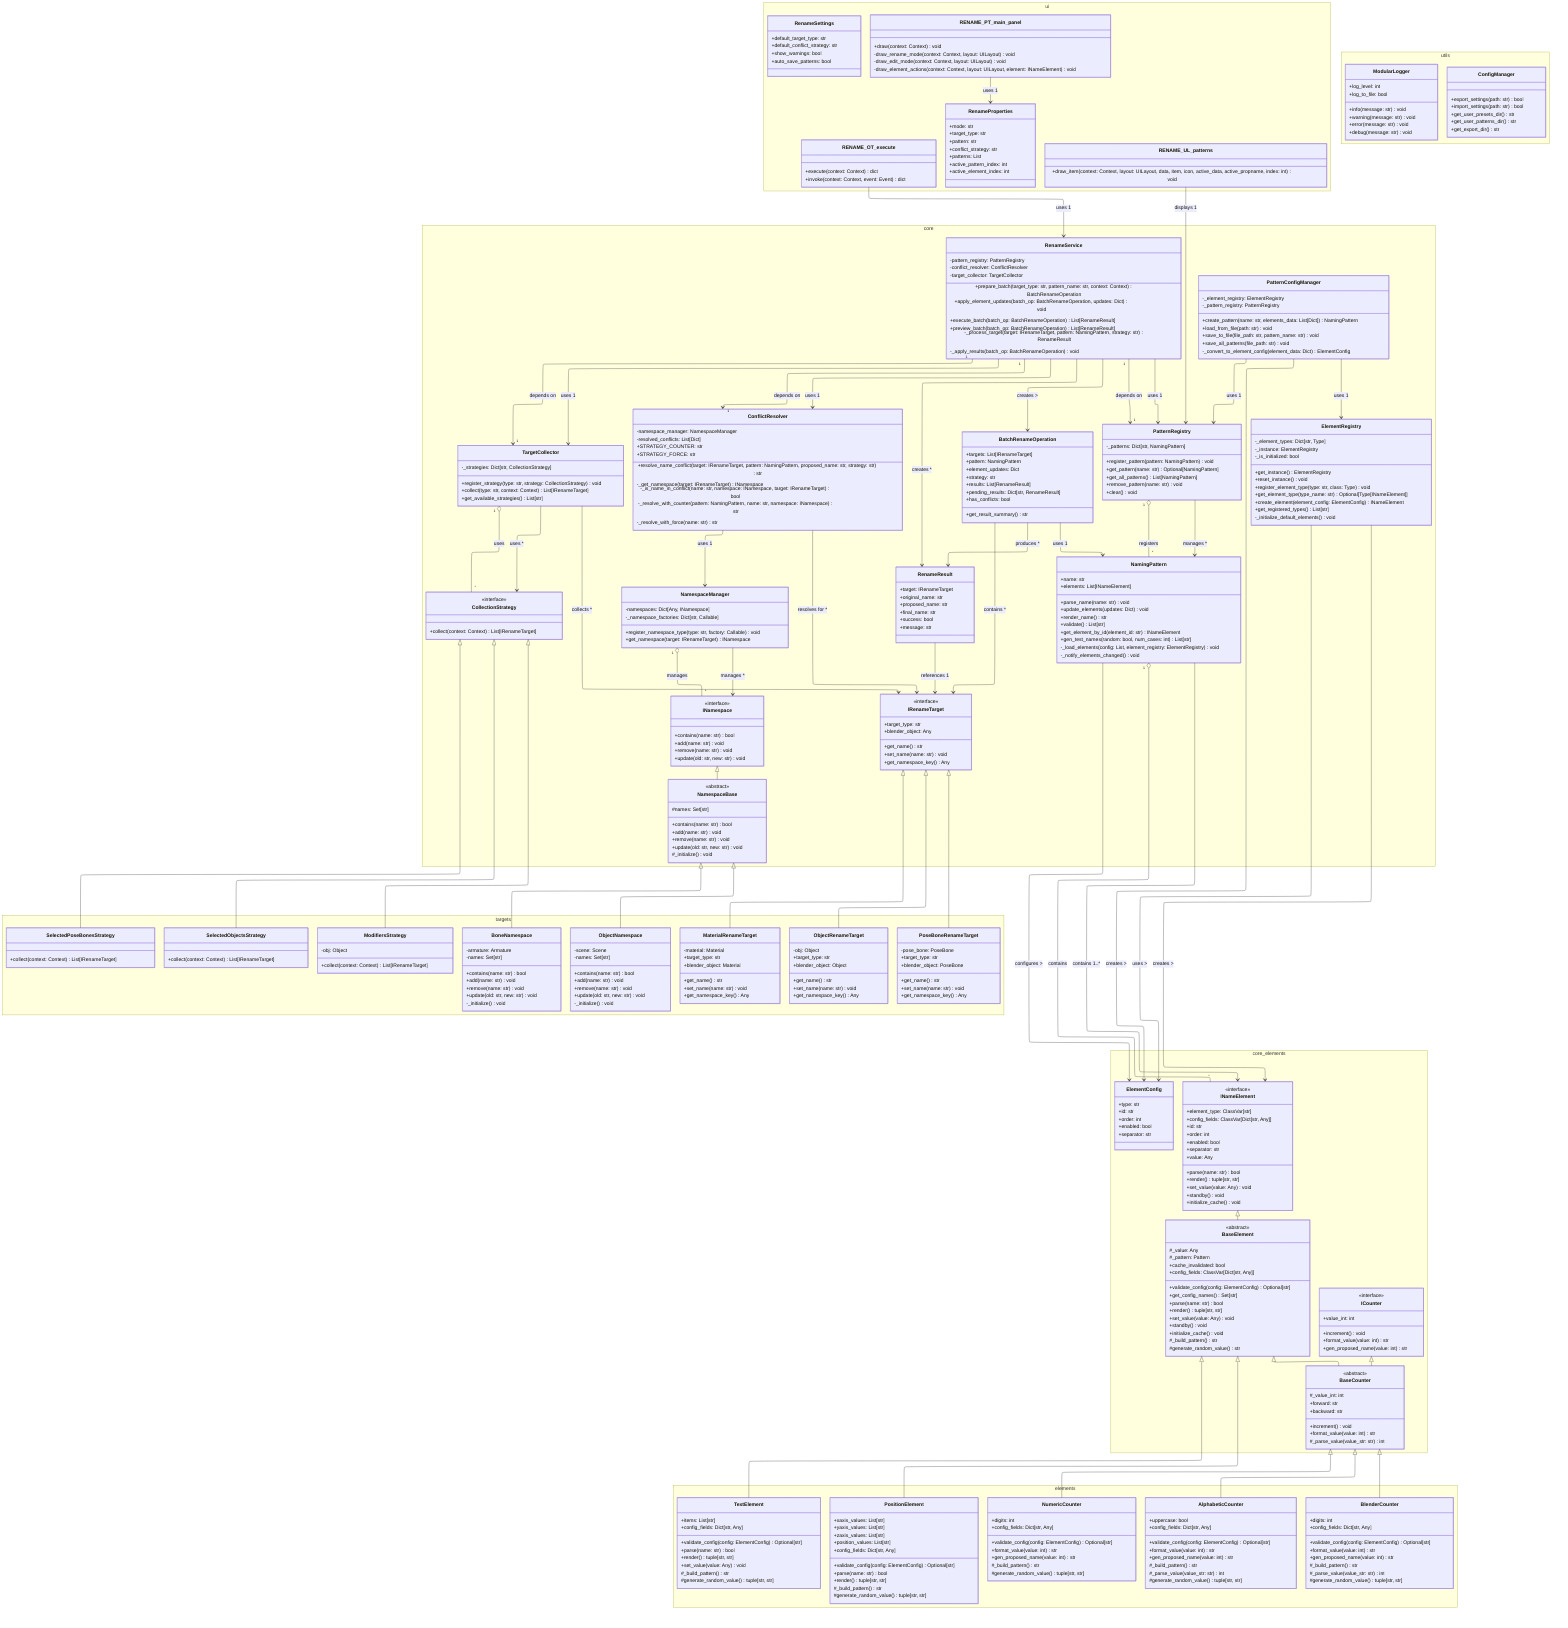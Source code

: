 ---
config:
  layout: elk
  theme: default
  dagre:
    ranksep: 100
    nodesep: 100
    edgesep: 10
  direction: TD
---

classDiagram
    namespace core_elements {
        class ElementConfig {
            +type: str
            +id: str
            +order: int
            +enabled: bool
            +separator: str
        }
        class INameElement {
            <<interface>>
            +element_type: ClassVar[str]
            +config_fields: ClassVar[Dict[str, Any]]
            +id: str
            +order: int
            +enabled: bool
            +separator: str
            +value: Any
            +parse(name: str) bool
            +render() tuple[str, str]
            +set_value(value: Any) void
            +standby() void
            +initialize_cache() void
        }
        class BaseElement {
            <<abstract>>
            #_value: Any
            #_pattern: Pattern
            +cache_invalidated: bool
            +config_fields: ClassVar[Dict[str, Any]]
            +validate_config(config: ElementConfig) Optional[str]
            +get_config_names() Set[str]
            +parse(name: str) bool
            +render() tuple[str, str]
            +set_value(value: Any) void
            +standby() void
            +initialize_cache() void
            #_build_pattern() str
            #generate_random_value() str
        }
        class ICounter {
            <<interface>>
            +value_int: int
            +increment() void
            +format_value(value: int) str
            +gen_proposed_name(value: int) str
        }
        class BaseCounter {
            <<abstract>>
            #_value_int: int
            +forward: str
            +backward: str
            +increment() void
            +format_value(value: int) str
            #_parse_value(value_str: str) int
        }
    }
    namespace elements {
        class TextElement {
            +items: List[str]
            +config_fields: Dict[str, Any]
            +validate_config(config: ElementConfig) Optional[str]
            +parse(name: str) bool
            +render() tuple[str, str]
            +set_value(value: Any) void
            #_build_pattern() str
            #generate_random_value() tuple[str, str]
        }
        class PositionElement {
            +xaxis_values: List[str]
            +yaxis_values: List[str]
            +zaxis_values: List[str]
            +position_values: List[str]
            +config_fields: Dict[str, Any]
            +validate_config(config: ElementConfig) Optional[str]
            +parse(name: str) bool
            +render() tuple[str, str]
            #_build_pattern() str
            #generate_random_value() tuple[str, str]
        }
        class NumericCounter {
            +digits: int
            +config_fields: Dict[str, Any]
            +validate_config(config: ElementConfig) Optional[str]
            +format_value(value: int) str
            +gen_proposed_name(value: int) str
            #_build_pattern() str
            #generate_random_value() tuple[str, str]
        }
        class BlenderCounter {
            +digits: int
            +config_fields: Dict[str, Any]
            +validate_config(config: ElementConfig) Optional[str]
            +format_value(value: int) str
            +gen_proposed_name(value: int) str
            #_build_pattern() str
            #_parse_value(value_str: str) int
            #generate_random_value() tuple[str, str]
        }
        class AlphabeticCounter {
            +uppercase: bool
            +config_fields: Dict[str, Any]
            +validate_config(config: ElementConfig) Optional[str]
            +format_value(value: int) str
            +gen_proposed_name(value: int) str
            #_build_pattern() str
            #_parse_value(value_str: str) int
            #generate_random_value() tuple[str, str]
        }
    }
    namespace core {
        class ElementRegistry {
            -_element_types: Dict[str, Type]
            -_instance: ElementRegistry
            -_is_initialized: bool
            +get_instance() ElementRegistry
            +reset_instance() void
            +register_element_type(type: str, class: Type) void
            +get_element_type(type_name: str) Optional[Type[INameElement]]
            +create_element(element_config: ElementConfig) INameElement
            +get_registered_types() List[str]
            -_initialize_default_elements() void
        }
        class NamingPattern {
            +name: str
            +elements: List[INameElement]
            +parse_name(name: str) void
            +update_elements(updates: Dict) void
            +render_name() str
            +validate() List[str]
            +get_element_by_id(element_id: str) INameElement
            +gen_test_names(random: bool, num_cases: int) List[str]
            -_load_elements(config: List, element_registry: ElementRegistry) void
            -_notify_elements_changed() void
        }
        class PatternRegistry {
            -_patterns: Dict[str, NamingPattern]
            +register_pattern(pattern: NamingPattern) void
            +get_pattern(name: str) Optional[NamingPattern]
            +get_all_patterns() List[NamingPattern]
            +remove_pattern(name: str) void
            +clear() void
        }
        class PatternConfigManager {
            -_element_registry: ElementRegistry
            -_pattern_registry: PatternRegistry
            +create_pattern(name: str, elements_data: List[Dict]) NamingPattern
            +load_from_file(path: str) void
            +save_to_file(file_path: str, pattern_name: str) void
            +save_all_patterns(file_path: str) void
            -_convert_to_element_config(element_data: Dict) ElementConfig
        }
        class IRenameTarget {
            <<interface>>
            +get_name() str
            +set_name(name: str) void
            +get_namespace_key() Any
            +target_type: str
            +blender_object: Any
        }
        class INamespace {
            <<interface>>
            +contains(name: str) bool
            +add(name: str) void
            +remove(name: str) void
            +update(old: str, new: str) void
        }
        class NamespaceBase {
            <<abstract>>
            #names: Set[str]
            +contains(name: str) bool
            +add(name: str) void
            +remove(name: str) void
            +update(old: str, new: str) void
            #_initialize() void
        }
        class NamespaceManager {
            -namespaces: Dict[Any, INamespace]
            -_namespace_factories: Dict[str, Callable]
            +register_namespace_type(type: str, factory: Callable) void
            +get_namespace(target: IRenameTarget) INamespace
        }
        class CollectionStrategy {
            <<interface>>
            +collect(context: Context) List[IRenameTarget]
        }
        class TargetCollector {
            -_strategies: Dict[str, CollectionStrategy]
            +register_strategy(type: str, strategy: CollectionStrategy) void
            +collect(type: str, context: Context) List[IRenameTarget]
            +get_available_strategies() List[str]
        }
        class ConflictResolver {
            -namespace_manager: NamespaceManager
            -resolved_conflicts: List[Dict]
            +STRATEGY_COUNTER: str
            +STRATEGY_FORCE: str
            +resolve_name_conflict(target: IRenameTarget, pattern: NamingPattern, proposed_name: str, strategy: str) str
            -_get_namespace(target: IRenameTarget) INamespace
            -_is_name_in_conflict(name: str, namespace: INamespace, target: IRenameTarget) bool
            -_resolve_with_counter(pattern: NamingPattern, name: str, namespace: INamespace) str
            -_resolve_with_force(name: str) str
        }
        class RenameResult {
            +target: IRenameTarget
            +original_name: str
            +proposed_name: str
            +final_name: str
            +success: bool
            +message: str
        }
        class BatchRenameOperation {
            +targets: List[IRenameTarget]
            +pattern: NamingPattern
            +element_updates: Dict
            +strategy: str
            +results: List[RenameResult]
            +pending_results: Dict[str, RenameResult]
            +has_conflicts: bool
            +get_result_summary() str
        }
        class RenameService {
            -pattern_registry: PatternRegistry
            -conflict_resolver: ConflictResolver
            -target_collector: TargetCollector
            +prepare_batch(target_type: str, pattern_name: str, context: Context) BatchRenameOperation
            +apply_element_updates(batch_op: BatchRenameOperation, updates: Dict) void
            +execute_batch(batch_op: BatchRenameOperation) List[RenameResult]
            +preview_batch(batch_op: BatchRenameOperation) List[RenameResult]
            -_process_target(target: IRenameTarget, pattern: NamingPattern, strategy: str) RenameResult
            -_apply_results(batch_op: BatchRenameOperation) void
        }
    }
    namespace targets {
        class ObjectRenameTarget {
            -obj: Object
            +get_name() str
            +set_name(name: str) void
            +get_namespace_key() Any
            +target_type: str
            +blender_object: Object
        }
        class PoseBoneRenameTarget {
            -pose_bone: PoseBone
            +get_name() str
            +set_name(name: str) void
            +get_namespace_key() Any
            +target_type: str
            +blender_object: PoseBone
        }
        class MaterialRenameTarget {
            -material: Material
            +get_name() str
            +set_name(name: str) void
            +get_namespace_key() Any
            +target_type: str
            +blender_object: Material
        }
        class ObjectNamespace {
            -scene: Scene
            -names: Set[str]
            +contains(name: str) bool
            +add(name: str) void
            +remove(name: str) void
            +update(old: str, new: str) void
            -_initialize() void
        }
        class BoneNamespace {
            -armature: Armature
            -names: Set[str]
            +contains(name: str) bool
            +add(name: str) void
            +remove(name: str) void
            +update(old: str, new: str) void
            -_initialize() void
        }
        class SelectedObjectsStrategy {
            +collect(context: Context) List[IRenameTarget]
        }
        class SelectedPoseBonesStrategy {
            +collect(context: Context) List[IRenameTarget]
        }
        class ModifiersStrategy {
            -obj: Object
            +collect(context: Context) List[IRenameTarget]
        }
    }
    namespace ui {
        class RenameSettings {
            +default_target_type: str
            +default_conflict_strategy: str
            +show_warnings: bool
            +auto_save_patterns: bool
        }
        class RenameProperties {
            +mode: str
            +target_type: str
            +pattern: str
            +conflict_strategy: str
            +patterns: List
            +active_pattern_index: int
            +active_element_index: int
        }
        class RENAME_PT_main_panel {
            +draw(context: Context) void
            -draw_rename_mode(context: Context, layout: UILayout) void
            -draw_edit_mode(context: Context, layout: UILayout) void
            -draw_element_actions(context: Context, layout: UILayout, element: INameElement) void
        }
        class RENAME_OT_execute {
            +execute(context: Context) dict
            +invoke(context: Context, event: Event) dict
        }
        class RENAME_UL_patterns {
            +draw_item(context: Context, layout: UILayout, data, item, icon, active_data, active_propname, index: int) void
        }
    }
    namespace utils {
        class ModularLogger {
            +log_level: int
            +log_to_file: bool
            +info(message: str) void
            +warning(message: str) void
            +error(message: str) void
            +debug(message: str) void
        }
        class ConfigManager {
            +export_settings(path: str) bool
            +import_settings(path: str) bool
            +get_user_presets_dir() str
            +get_user_patterns_dir() str
            +get_export_dir() str
        }
    }
    INameElement <|-- BaseElement
    BaseElement <|-- TextElement
    BaseElement <|-- PositionElement
    BaseElement <|-- BaseCounter
    ICounter <|-- BaseCounter
    BaseCounter <|-- NumericCounter
    BaseCounter <|-- BlenderCounter
    BaseCounter <|-- AlphabeticCounter
    IRenameTarget <|-- ObjectRenameTarget
    IRenameTarget <|-- PoseBoneRenameTarget
    IRenameTarget <|-- MaterialRenameTarget
    INamespace <|-- NamespaceBase
    NamespaceBase <|-- ObjectNamespace
    NamespaceBase <|-- BoneNamespace
    CollectionStrategy <|-- SelectedObjectsStrategy
    CollectionStrategy <|-- SelectedPoseBonesStrategy
    CollectionStrategy <|-- ModifiersStrategy
    ElementRegistry --> INameElement : creates >
    ElementRegistry --> ElementConfig : uses >
    NamingPattern --> INameElement : contains 1..*
    NamingPattern --> ElementConfig : configures >
    PatternRegistry --> NamingPattern : manages *
    PatternConfigManager --> PatternRegistry : uses 1
    PatternConfigManager --> ElementRegistry : uses 1
    PatternConfigManager --> ElementConfig : creates >
    NamespaceManager --> INamespace : manages *
    TargetCollector --> CollectionStrategy : uses *
    TargetCollector --> IRenameTarget : collects *
    ConflictResolver --> NamespaceManager : uses 1
    ConflictResolver --> IRenameTarget : resolves for * 
    RenameResult --> IRenameTarget : references 1
    BatchRenameOperation --> IRenameTarget : contains *
    BatchRenameOperation --> RenameResult : produces *
    BatchRenameOperation --> NamingPattern : uses 1
    RenameService --> PatternRegistry : uses 1
    RenameService --> ConflictResolver : uses 1
    RenameService --> TargetCollector : uses 1
    RenameService --> BatchRenameOperation : creates >
    RenameService --> RenameResult : creates *
    RENAME_PT_main_panel --> RenameProperties : uses 1
    RENAME_OT_execute --> RenameService : uses 1
    RENAME_UL_patterns --> PatternRegistry : displays 1
    NamingPattern "1" o-- "*" INameElement : contains
    PatternRegistry "1" o-- "*" NamingPattern : registers
    NamespaceManager "1" o-- "*" INamespace : manages
    TargetCollector "1" o-- "*" CollectionStrategy : uses
    RenameService "1" --> "1" PatternRegistry : depends on
    RenameService "1" --> "1" ConflictResolver : depends on
    RenameService "1" --> "1" TargetCollector : depends on